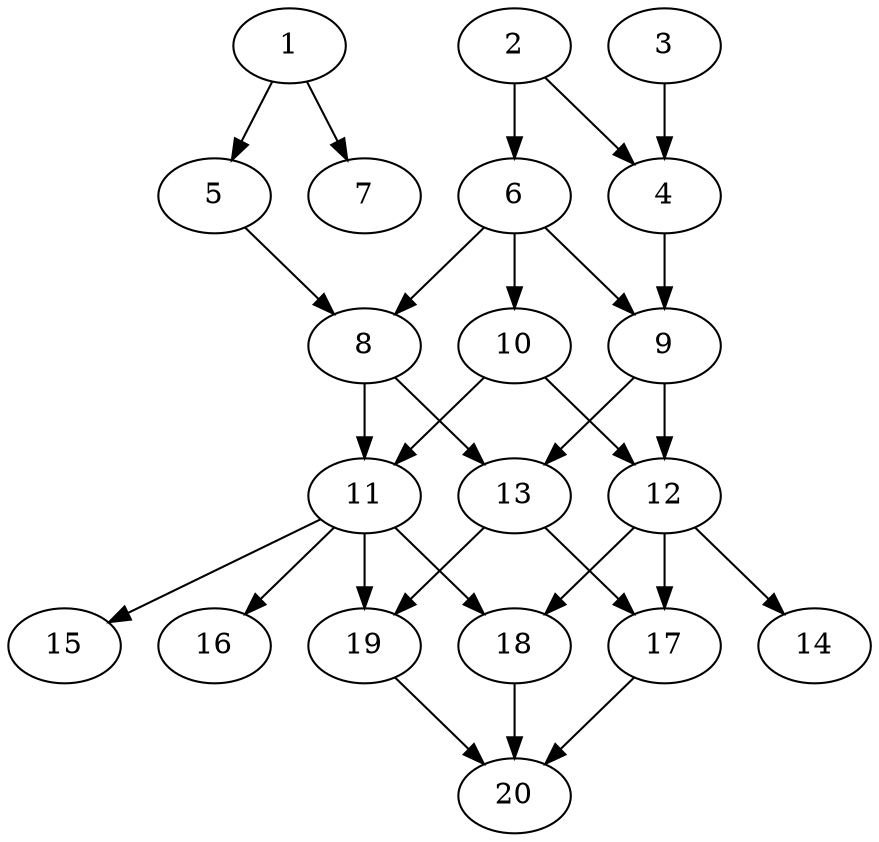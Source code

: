 // DAG automatically generated by daggen at Tue Jul 23 14:23:30 2019
// ./daggen --dot -n 20 --ccr 0.5 --fat 0.6 --regular 0.5 --density 0.6 --mindata 5242880 --maxdata 52428800 
digraph G {
  1 [size="16973824", alpha="0.16", expect_size="8486912"] 
  1 -> 5 [size ="8486912"]
  1 -> 7 [size ="8486912"]
  2 [size="69335040", alpha="0.08", expect_size="34667520"] 
  2 -> 4 [size ="34667520"]
  2 -> 6 [size ="34667520"]
  3 [size="102492160", alpha="0.12", expect_size="51246080"] 
  3 -> 4 [size ="51246080"]
  4 [size="80355328", alpha="0.11", expect_size="40177664"] 
  4 -> 9 [size ="40177664"]
  5 [size="45619200", alpha="0.09", expect_size="22809600"] 
  5 -> 8 [size ="22809600"]
  6 [size="36122624", alpha="0.06", expect_size="18061312"] 
  6 -> 8 [size ="18061312"]
  6 -> 9 [size ="18061312"]
  6 -> 10 [size ="18061312"]
  7 [size="36255744", alpha="0.12", expect_size="18127872"] 
  8 [size="93401088", alpha="0.18", expect_size="46700544"] 
  8 -> 11 [size ="46700544"]
  8 -> 13 [size ="46700544"]
  9 [size="78635008", alpha="0.02", expect_size="39317504"] 
  9 -> 12 [size ="39317504"]
  9 -> 13 [size ="39317504"]
  10 [size="93560832", alpha="0.14", expect_size="46780416"] 
  10 -> 11 [size ="46780416"]
  10 -> 12 [size ="46780416"]
  11 [size="26025984", alpha="0.18", expect_size="13012992"] 
  11 -> 15 [size ="13012992"]
  11 -> 16 [size ="13012992"]
  11 -> 18 [size ="13012992"]
  11 -> 19 [size ="13012992"]
  12 [size="100593664", alpha="0.04", expect_size="50296832"] 
  12 -> 14 [size ="50296832"]
  12 -> 17 [size ="50296832"]
  12 -> 18 [size ="50296832"]
  13 [size="44427264", alpha="0.08", expect_size="22213632"] 
  13 -> 17 [size ="22213632"]
  13 -> 19 [size ="22213632"]
  14 [size="101838848", alpha="0.17", expect_size="50919424"] 
  15 [size="61282304", alpha="0.05", expect_size="30641152"] 
  16 [size="103997440", alpha="0.01", expect_size="51998720"] 
  17 [size="37576704", alpha="0.07", expect_size="18788352"] 
  17 -> 20 [size ="18788352"]
  18 [size="93407232", alpha="0.19", expect_size="46703616"] 
  18 -> 20 [size ="46703616"]
  19 [size="85925888", alpha="0.11", expect_size="42962944"] 
  19 -> 20 [size ="42962944"]
  20 [size="96800768", alpha="0.06", expect_size="48400384"] 
}
